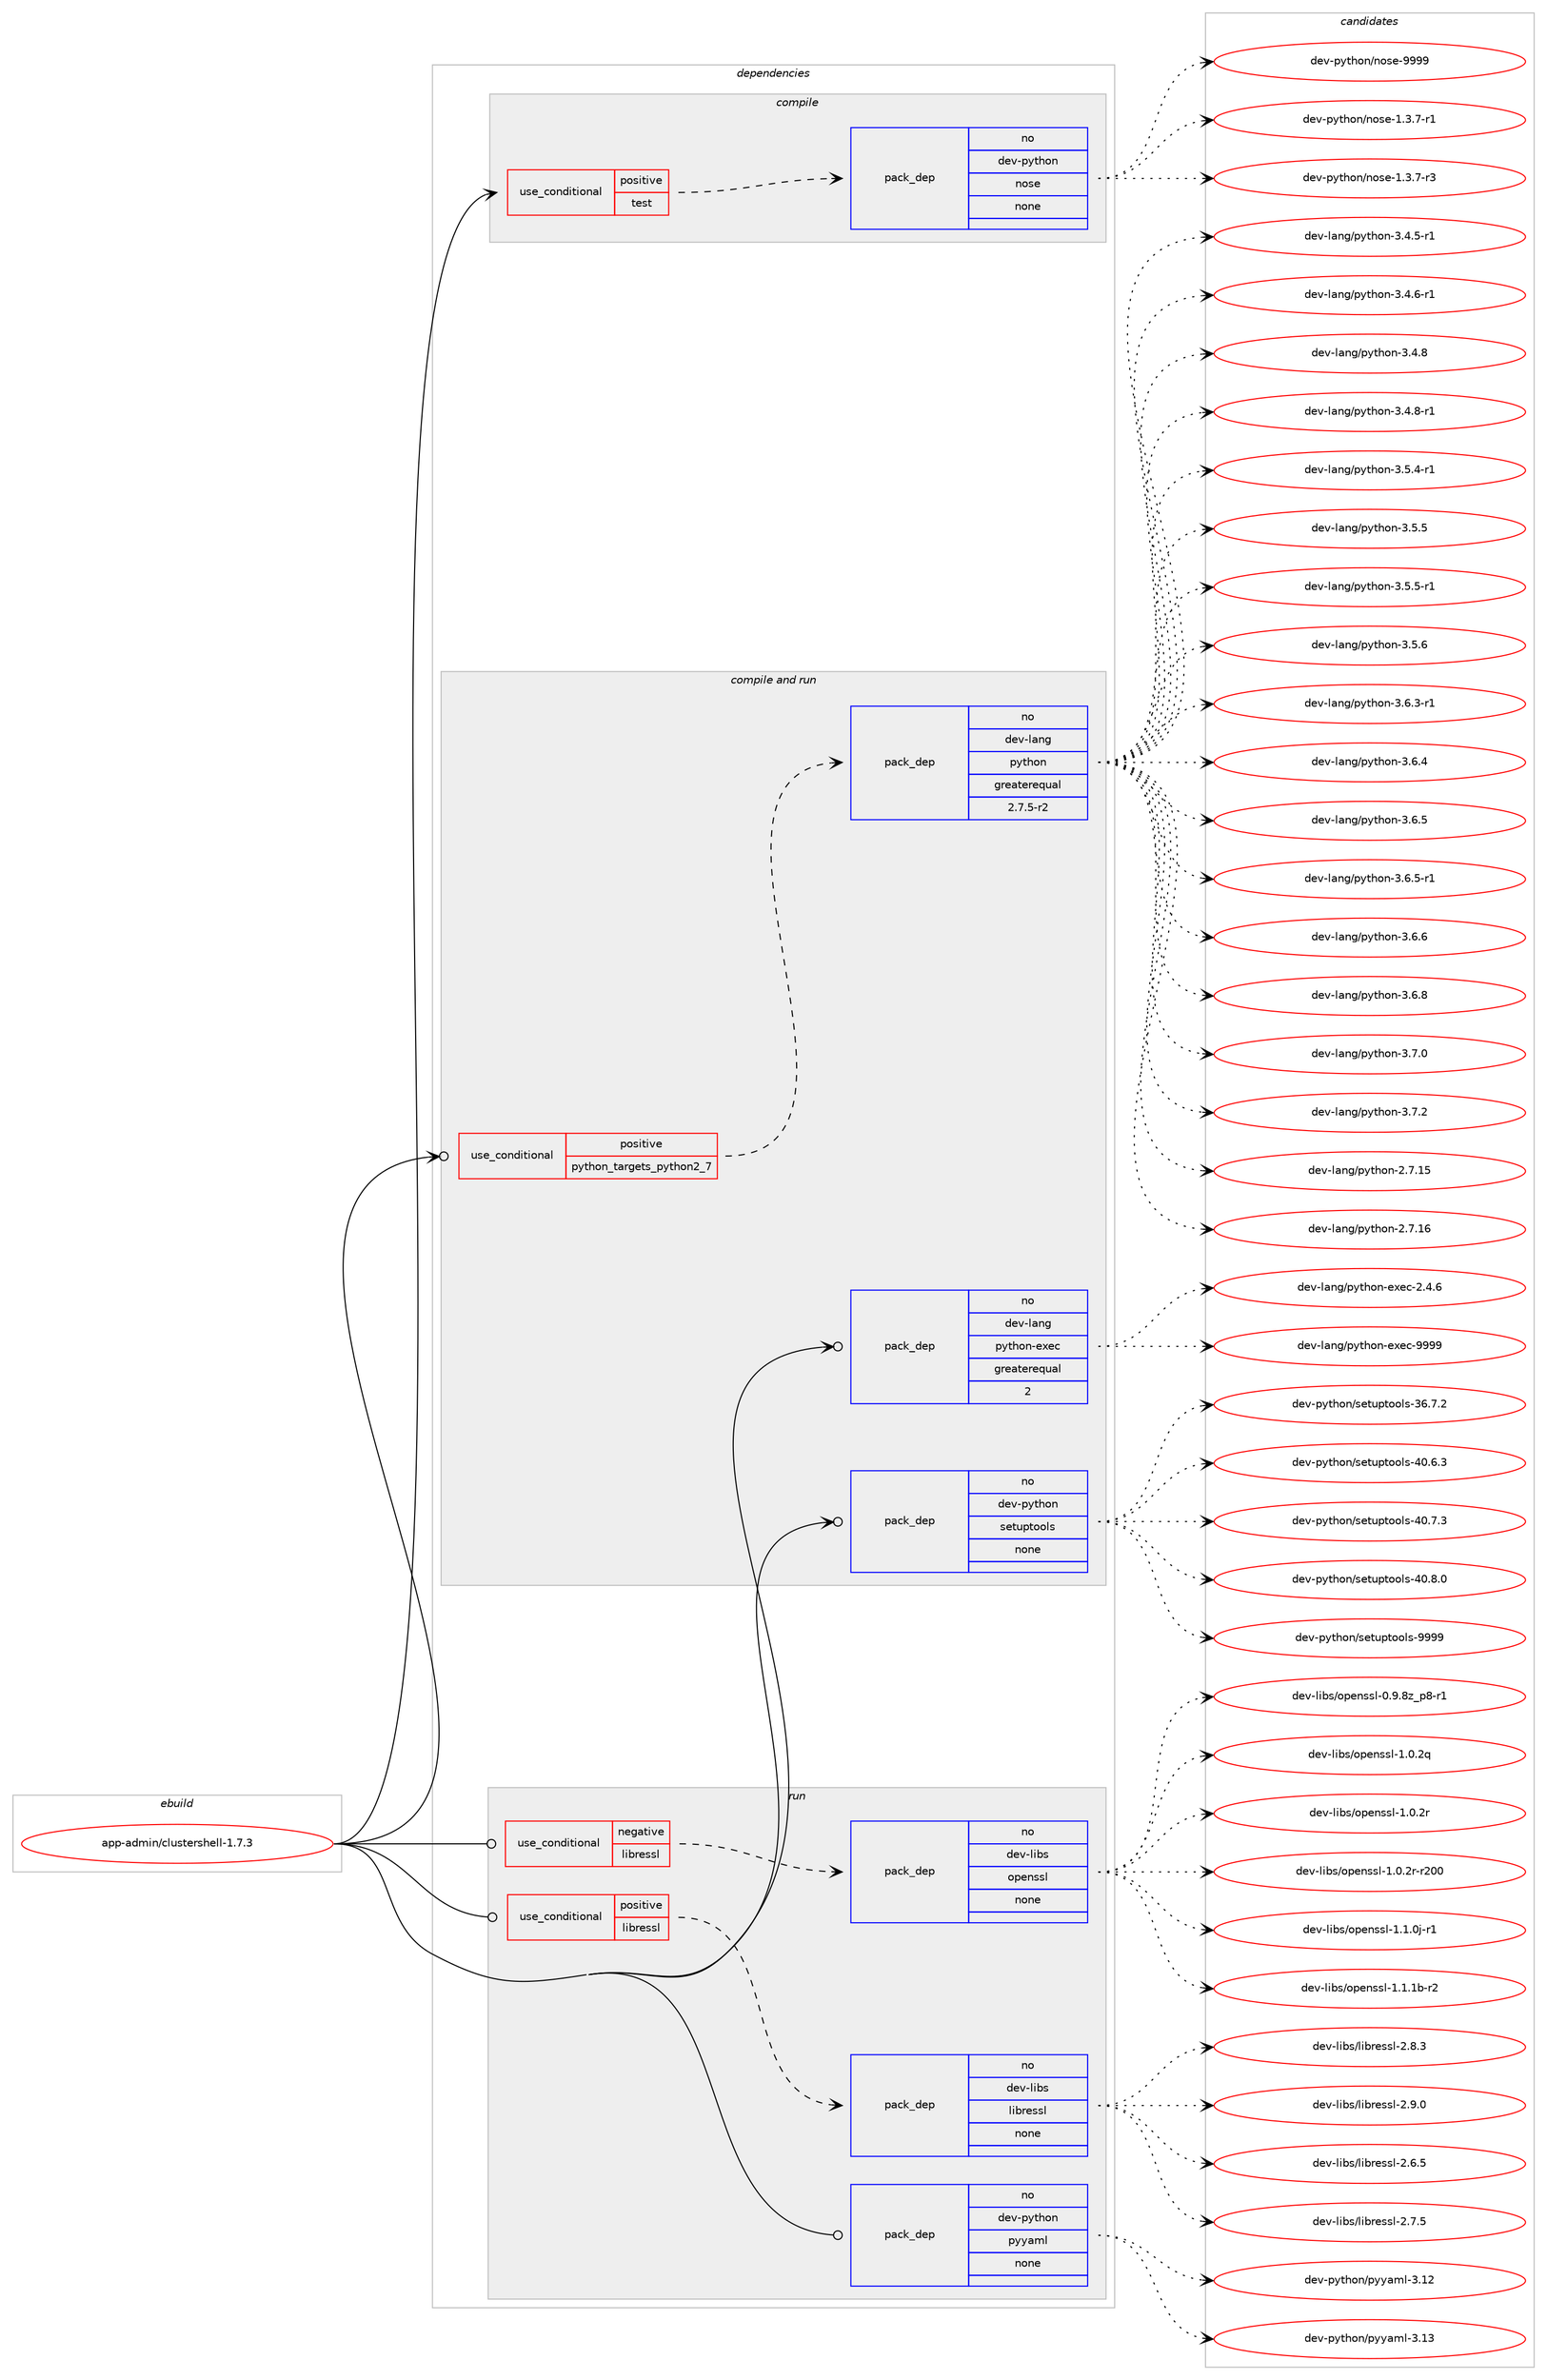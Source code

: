 digraph prolog {

# *************
# Graph options
# *************

newrank=true;
concentrate=true;
compound=true;
graph [rankdir=LR,fontname=Helvetica,fontsize=10,ranksep=1.5];#, ranksep=2.5, nodesep=0.2];
edge  [arrowhead=vee];
node  [fontname=Helvetica,fontsize=10];

# **********
# The ebuild
# **********

subgraph cluster_leftcol {
color=gray;
rank=same;
label=<<i>ebuild</i>>;
id [label="app-admin/clustershell-1.7.3", color=red, width=4, href="../app-admin/clustershell-1.7.3.svg"];
}

# ****************
# The dependencies
# ****************

subgraph cluster_midcol {
color=gray;
label=<<i>dependencies</i>>;
subgraph cluster_compile {
fillcolor="#eeeeee";
style=filled;
label=<<i>compile</i>>;
subgraph cond344643 {
dependency1264224 [label=<<TABLE BORDER="0" CELLBORDER="1" CELLSPACING="0" CELLPADDING="4"><TR><TD ROWSPAN="3" CELLPADDING="10">use_conditional</TD></TR><TR><TD>positive</TD></TR><TR><TD>test</TD></TR></TABLE>>, shape=none, color=red];
subgraph pack899997 {
dependency1264225 [label=<<TABLE BORDER="0" CELLBORDER="1" CELLSPACING="0" CELLPADDING="4" WIDTH="220"><TR><TD ROWSPAN="6" CELLPADDING="30">pack_dep</TD></TR><TR><TD WIDTH="110">no</TD></TR><TR><TD>dev-python</TD></TR><TR><TD>nose</TD></TR><TR><TD>none</TD></TR><TR><TD></TD></TR></TABLE>>, shape=none, color=blue];
}
dependency1264224:e -> dependency1264225:w [weight=20,style="dashed",arrowhead="vee"];
}
id:e -> dependency1264224:w [weight=20,style="solid",arrowhead="vee"];
}
subgraph cluster_compileandrun {
fillcolor="#eeeeee";
style=filled;
label=<<i>compile and run</i>>;
subgraph cond344644 {
dependency1264226 [label=<<TABLE BORDER="0" CELLBORDER="1" CELLSPACING="0" CELLPADDING="4"><TR><TD ROWSPAN="3" CELLPADDING="10">use_conditional</TD></TR><TR><TD>positive</TD></TR><TR><TD>python_targets_python2_7</TD></TR></TABLE>>, shape=none, color=red];
subgraph pack899998 {
dependency1264227 [label=<<TABLE BORDER="0" CELLBORDER="1" CELLSPACING="0" CELLPADDING="4" WIDTH="220"><TR><TD ROWSPAN="6" CELLPADDING="30">pack_dep</TD></TR><TR><TD WIDTH="110">no</TD></TR><TR><TD>dev-lang</TD></TR><TR><TD>python</TD></TR><TR><TD>greaterequal</TD></TR><TR><TD>2.7.5-r2</TD></TR></TABLE>>, shape=none, color=blue];
}
dependency1264226:e -> dependency1264227:w [weight=20,style="dashed",arrowhead="vee"];
}
id:e -> dependency1264226:w [weight=20,style="solid",arrowhead="odotvee"];
subgraph pack899999 {
dependency1264228 [label=<<TABLE BORDER="0" CELLBORDER="1" CELLSPACING="0" CELLPADDING="4" WIDTH="220"><TR><TD ROWSPAN="6" CELLPADDING="30">pack_dep</TD></TR><TR><TD WIDTH="110">no</TD></TR><TR><TD>dev-lang</TD></TR><TR><TD>python-exec</TD></TR><TR><TD>greaterequal</TD></TR><TR><TD>2</TD></TR></TABLE>>, shape=none, color=blue];
}
id:e -> dependency1264228:w [weight=20,style="solid",arrowhead="odotvee"];
subgraph pack900000 {
dependency1264229 [label=<<TABLE BORDER="0" CELLBORDER="1" CELLSPACING="0" CELLPADDING="4" WIDTH="220"><TR><TD ROWSPAN="6" CELLPADDING="30">pack_dep</TD></TR><TR><TD WIDTH="110">no</TD></TR><TR><TD>dev-python</TD></TR><TR><TD>setuptools</TD></TR><TR><TD>none</TD></TR><TR><TD></TD></TR></TABLE>>, shape=none, color=blue];
}
id:e -> dependency1264229:w [weight=20,style="solid",arrowhead="odotvee"];
}
subgraph cluster_run {
fillcolor="#eeeeee";
style=filled;
label=<<i>run</i>>;
subgraph cond344645 {
dependency1264230 [label=<<TABLE BORDER="0" CELLBORDER="1" CELLSPACING="0" CELLPADDING="4"><TR><TD ROWSPAN="3" CELLPADDING="10">use_conditional</TD></TR><TR><TD>negative</TD></TR><TR><TD>libressl</TD></TR></TABLE>>, shape=none, color=red];
subgraph pack900001 {
dependency1264231 [label=<<TABLE BORDER="0" CELLBORDER="1" CELLSPACING="0" CELLPADDING="4" WIDTH="220"><TR><TD ROWSPAN="6" CELLPADDING="30">pack_dep</TD></TR><TR><TD WIDTH="110">no</TD></TR><TR><TD>dev-libs</TD></TR><TR><TD>openssl</TD></TR><TR><TD>none</TD></TR><TR><TD></TD></TR></TABLE>>, shape=none, color=blue];
}
dependency1264230:e -> dependency1264231:w [weight=20,style="dashed",arrowhead="vee"];
}
id:e -> dependency1264230:w [weight=20,style="solid",arrowhead="odot"];
subgraph cond344646 {
dependency1264232 [label=<<TABLE BORDER="0" CELLBORDER="1" CELLSPACING="0" CELLPADDING="4"><TR><TD ROWSPAN="3" CELLPADDING="10">use_conditional</TD></TR><TR><TD>positive</TD></TR><TR><TD>libressl</TD></TR></TABLE>>, shape=none, color=red];
subgraph pack900002 {
dependency1264233 [label=<<TABLE BORDER="0" CELLBORDER="1" CELLSPACING="0" CELLPADDING="4" WIDTH="220"><TR><TD ROWSPAN="6" CELLPADDING="30">pack_dep</TD></TR><TR><TD WIDTH="110">no</TD></TR><TR><TD>dev-libs</TD></TR><TR><TD>libressl</TD></TR><TR><TD>none</TD></TR><TR><TD></TD></TR></TABLE>>, shape=none, color=blue];
}
dependency1264232:e -> dependency1264233:w [weight=20,style="dashed",arrowhead="vee"];
}
id:e -> dependency1264232:w [weight=20,style="solid",arrowhead="odot"];
subgraph pack900003 {
dependency1264234 [label=<<TABLE BORDER="0" CELLBORDER="1" CELLSPACING="0" CELLPADDING="4" WIDTH="220"><TR><TD ROWSPAN="6" CELLPADDING="30">pack_dep</TD></TR><TR><TD WIDTH="110">no</TD></TR><TR><TD>dev-python</TD></TR><TR><TD>pyyaml</TD></TR><TR><TD>none</TD></TR><TR><TD></TD></TR></TABLE>>, shape=none, color=blue];
}
id:e -> dependency1264234:w [weight=20,style="solid",arrowhead="odot"];
}
}

# **************
# The candidates
# **************

subgraph cluster_choices {
rank=same;
color=gray;
label=<<i>candidates</i>>;

subgraph choice899997 {
color=black;
nodesep=1;
choice10010111845112121116104111110471101111151014549465146554511449 [label="dev-python/nose-1.3.7-r1", color=red, width=4,href="../dev-python/nose-1.3.7-r1.svg"];
choice10010111845112121116104111110471101111151014549465146554511451 [label="dev-python/nose-1.3.7-r3", color=red, width=4,href="../dev-python/nose-1.3.7-r3.svg"];
choice10010111845112121116104111110471101111151014557575757 [label="dev-python/nose-9999", color=red, width=4,href="../dev-python/nose-9999.svg"];
dependency1264225:e -> choice10010111845112121116104111110471101111151014549465146554511449:w [style=dotted,weight="100"];
dependency1264225:e -> choice10010111845112121116104111110471101111151014549465146554511451:w [style=dotted,weight="100"];
dependency1264225:e -> choice10010111845112121116104111110471101111151014557575757:w [style=dotted,weight="100"];
}
subgraph choice899998 {
color=black;
nodesep=1;
choice10010111845108971101034711212111610411111045504655464953 [label="dev-lang/python-2.7.15", color=red, width=4,href="../dev-lang/python-2.7.15.svg"];
choice10010111845108971101034711212111610411111045504655464954 [label="dev-lang/python-2.7.16", color=red, width=4,href="../dev-lang/python-2.7.16.svg"];
choice1001011184510897110103471121211161041111104551465246534511449 [label="dev-lang/python-3.4.5-r1", color=red, width=4,href="../dev-lang/python-3.4.5-r1.svg"];
choice1001011184510897110103471121211161041111104551465246544511449 [label="dev-lang/python-3.4.6-r1", color=red, width=4,href="../dev-lang/python-3.4.6-r1.svg"];
choice100101118451089711010347112121116104111110455146524656 [label="dev-lang/python-3.4.8", color=red, width=4,href="../dev-lang/python-3.4.8.svg"];
choice1001011184510897110103471121211161041111104551465246564511449 [label="dev-lang/python-3.4.8-r1", color=red, width=4,href="../dev-lang/python-3.4.8-r1.svg"];
choice1001011184510897110103471121211161041111104551465346524511449 [label="dev-lang/python-3.5.4-r1", color=red, width=4,href="../dev-lang/python-3.5.4-r1.svg"];
choice100101118451089711010347112121116104111110455146534653 [label="dev-lang/python-3.5.5", color=red, width=4,href="../dev-lang/python-3.5.5.svg"];
choice1001011184510897110103471121211161041111104551465346534511449 [label="dev-lang/python-3.5.5-r1", color=red, width=4,href="../dev-lang/python-3.5.5-r1.svg"];
choice100101118451089711010347112121116104111110455146534654 [label="dev-lang/python-3.5.6", color=red, width=4,href="../dev-lang/python-3.5.6.svg"];
choice1001011184510897110103471121211161041111104551465446514511449 [label="dev-lang/python-3.6.3-r1", color=red, width=4,href="../dev-lang/python-3.6.3-r1.svg"];
choice100101118451089711010347112121116104111110455146544652 [label="dev-lang/python-3.6.4", color=red, width=4,href="../dev-lang/python-3.6.4.svg"];
choice100101118451089711010347112121116104111110455146544653 [label="dev-lang/python-3.6.5", color=red, width=4,href="../dev-lang/python-3.6.5.svg"];
choice1001011184510897110103471121211161041111104551465446534511449 [label="dev-lang/python-3.6.5-r1", color=red, width=4,href="../dev-lang/python-3.6.5-r1.svg"];
choice100101118451089711010347112121116104111110455146544654 [label="dev-lang/python-3.6.6", color=red, width=4,href="../dev-lang/python-3.6.6.svg"];
choice100101118451089711010347112121116104111110455146544656 [label="dev-lang/python-3.6.8", color=red, width=4,href="../dev-lang/python-3.6.8.svg"];
choice100101118451089711010347112121116104111110455146554648 [label="dev-lang/python-3.7.0", color=red, width=4,href="../dev-lang/python-3.7.0.svg"];
choice100101118451089711010347112121116104111110455146554650 [label="dev-lang/python-3.7.2", color=red, width=4,href="../dev-lang/python-3.7.2.svg"];
dependency1264227:e -> choice10010111845108971101034711212111610411111045504655464953:w [style=dotted,weight="100"];
dependency1264227:e -> choice10010111845108971101034711212111610411111045504655464954:w [style=dotted,weight="100"];
dependency1264227:e -> choice1001011184510897110103471121211161041111104551465246534511449:w [style=dotted,weight="100"];
dependency1264227:e -> choice1001011184510897110103471121211161041111104551465246544511449:w [style=dotted,weight="100"];
dependency1264227:e -> choice100101118451089711010347112121116104111110455146524656:w [style=dotted,weight="100"];
dependency1264227:e -> choice1001011184510897110103471121211161041111104551465246564511449:w [style=dotted,weight="100"];
dependency1264227:e -> choice1001011184510897110103471121211161041111104551465346524511449:w [style=dotted,weight="100"];
dependency1264227:e -> choice100101118451089711010347112121116104111110455146534653:w [style=dotted,weight="100"];
dependency1264227:e -> choice1001011184510897110103471121211161041111104551465346534511449:w [style=dotted,weight="100"];
dependency1264227:e -> choice100101118451089711010347112121116104111110455146534654:w [style=dotted,weight="100"];
dependency1264227:e -> choice1001011184510897110103471121211161041111104551465446514511449:w [style=dotted,weight="100"];
dependency1264227:e -> choice100101118451089711010347112121116104111110455146544652:w [style=dotted,weight="100"];
dependency1264227:e -> choice100101118451089711010347112121116104111110455146544653:w [style=dotted,weight="100"];
dependency1264227:e -> choice1001011184510897110103471121211161041111104551465446534511449:w [style=dotted,weight="100"];
dependency1264227:e -> choice100101118451089711010347112121116104111110455146544654:w [style=dotted,weight="100"];
dependency1264227:e -> choice100101118451089711010347112121116104111110455146544656:w [style=dotted,weight="100"];
dependency1264227:e -> choice100101118451089711010347112121116104111110455146554648:w [style=dotted,weight="100"];
dependency1264227:e -> choice100101118451089711010347112121116104111110455146554650:w [style=dotted,weight="100"];
}
subgraph choice899999 {
color=black;
nodesep=1;
choice1001011184510897110103471121211161041111104510112010199455046524654 [label="dev-lang/python-exec-2.4.6", color=red, width=4,href="../dev-lang/python-exec-2.4.6.svg"];
choice10010111845108971101034711212111610411111045101120101994557575757 [label="dev-lang/python-exec-9999", color=red, width=4,href="../dev-lang/python-exec-9999.svg"];
dependency1264228:e -> choice1001011184510897110103471121211161041111104510112010199455046524654:w [style=dotted,weight="100"];
dependency1264228:e -> choice10010111845108971101034711212111610411111045101120101994557575757:w [style=dotted,weight="100"];
}
subgraph choice900000 {
color=black;
nodesep=1;
choice100101118451121211161041111104711510111611711211611111110811545515446554650 [label="dev-python/setuptools-36.7.2", color=red, width=4,href="../dev-python/setuptools-36.7.2.svg"];
choice100101118451121211161041111104711510111611711211611111110811545524846544651 [label="dev-python/setuptools-40.6.3", color=red, width=4,href="../dev-python/setuptools-40.6.3.svg"];
choice100101118451121211161041111104711510111611711211611111110811545524846554651 [label="dev-python/setuptools-40.7.3", color=red, width=4,href="../dev-python/setuptools-40.7.3.svg"];
choice100101118451121211161041111104711510111611711211611111110811545524846564648 [label="dev-python/setuptools-40.8.0", color=red, width=4,href="../dev-python/setuptools-40.8.0.svg"];
choice10010111845112121116104111110471151011161171121161111111081154557575757 [label="dev-python/setuptools-9999", color=red, width=4,href="../dev-python/setuptools-9999.svg"];
dependency1264229:e -> choice100101118451121211161041111104711510111611711211611111110811545515446554650:w [style=dotted,weight="100"];
dependency1264229:e -> choice100101118451121211161041111104711510111611711211611111110811545524846544651:w [style=dotted,weight="100"];
dependency1264229:e -> choice100101118451121211161041111104711510111611711211611111110811545524846554651:w [style=dotted,weight="100"];
dependency1264229:e -> choice100101118451121211161041111104711510111611711211611111110811545524846564648:w [style=dotted,weight="100"];
dependency1264229:e -> choice10010111845112121116104111110471151011161171121161111111081154557575757:w [style=dotted,weight="100"];
}
subgraph choice900001 {
color=black;
nodesep=1;
choice10010111845108105981154711111210111011511510845484657465612295112564511449 [label="dev-libs/openssl-0.9.8z_p8-r1", color=red, width=4,href="../dev-libs/openssl-0.9.8z_p8-r1.svg"];
choice100101118451081059811547111112101110115115108454946484650113 [label="dev-libs/openssl-1.0.2q", color=red, width=4,href="../dev-libs/openssl-1.0.2q.svg"];
choice100101118451081059811547111112101110115115108454946484650114 [label="dev-libs/openssl-1.0.2r", color=red, width=4,href="../dev-libs/openssl-1.0.2r.svg"];
choice10010111845108105981154711111210111011511510845494648465011445114504848 [label="dev-libs/openssl-1.0.2r-r200", color=red, width=4,href="../dev-libs/openssl-1.0.2r-r200.svg"];
choice1001011184510810598115471111121011101151151084549464946481064511449 [label="dev-libs/openssl-1.1.0j-r1", color=red, width=4,href="../dev-libs/openssl-1.1.0j-r1.svg"];
choice100101118451081059811547111112101110115115108454946494649984511450 [label="dev-libs/openssl-1.1.1b-r2", color=red, width=4,href="../dev-libs/openssl-1.1.1b-r2.svg"];
dependency1264231:e -> choice10010111845108105981154711111210111011511510845484657465612295112564511449:w [style=dotted,weight="100"];
dependency1264231:e -> choice100101118451081059811547111112101110115115108454946484650113:w [style=dotted,weight="100"];
dependency1264231:e -> choice100101118451081059811547111112101110115115108454946484650114:w [style=dotted,weight="100"];
dependency1264231:e -> choice10010111845108105981154711111210111011511510845494648465011445114504848:w [style=dotted,weight="100"];
dependency1264231:e -> choice1001011184510810598115471111121011101151151084549464946481064511449:w [style=dotted,weight="100"];
dependency1264231:e -> choice100101118451081059811547111112101110115115108454946494649984511450:w [style=dotted,weight="100"];
}
subgraph choice900002 {
color=black;
nodesep=1;
choice10010111845108105981154710810598114101115115108455046544653 [label="dev-libs/libressl-2.6.5", color=red, width=4,href="../dev-libs/libressl-2.6.5.svg"];
choice10010111845108105981154710810598114101115115108455046554653 [label="dev-libs/libressl-2.7.5", color=red, width=4,href="../dev-libs/libressl-2.7.5.svg"];
choice10010111845108105981154710810598114101115115108455046564651 [label="dev-libs/libressl-2.8.3", color=red, width=4,href="../dev-libs/libressl-2.8.3.svg"];
choice10010111845108105981154710810598114101115115108455046574648 [label="dev-libs/libressl-2.9.0", color=red, width=4,href="../dev-libs/libressl-2.9.0.svg"];
dependency1264233:e -> choice10010111845108105981154710810598114101115115108455046544653:w [style=dotted,weight="100"];
dependency1264233:e -> choice10010111845108105981154710810598114101115115108455046554653:w [style=dotted,weight="100"];
dependency1264233:e -> choice10010111845108105981154710810598114101115115108455046564651:w [style=dotted,weight="100"];
dependency1264233:e -> choice10010111845108105981154710810598114101115115108455046574648:w [style=dotted,weight="100"];
}
subgraph choice900003 {
color=black;
nodesep=1;
choice1001011184511212111610411111047112121121971091084551464950 [label="dev-python/pyyaml-3.12", color=red, width=4,href="../dev-python/pyyaml-3.12.svg"];
choice1001011184511212111610411111047112121121971091084551464951 [label="dev-python/pyyaml-3.13", color=red, width=4,href="../dev-python/pyyaml-3.13.svg"];
dependency1264234:e -> choice1001011184511212111610411111047112121121971091084551464950:w [style=dotted,weight="100"];
dependency1264234:e -> choice1001011184511212111610411111047112121121971091084551464951:w [style=dotted,weight="100"];
}
}

}
